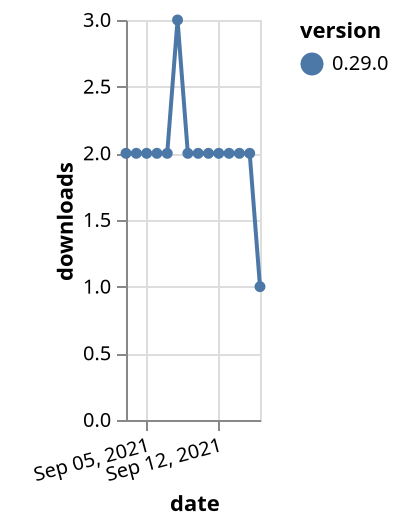 {"$schema": "https://vega.github.io/schema/vega-lite/v5.json", "description": "A simple bar chart with embedded data.", "data": {"values": [{"date": "2021-09-03", "total": 2951, "delta": 2, "version": "0.29.0"}, {"date": "2021-09-04", "total": 2953, "delta": 2, "version": "0.29.0"}, {"date": "2021-09-05", "total": 2955, "delta": 2, "version": "0.29.0"}, {"date": "2021-09-06", "total": 2957, "delta": 2, "version": "0.29.0"}, {"date": "2021-09-07", "total": 2959, "delta": 2, "version": "0.29.0"}, {"date": "2021-09-08", "total": 2962, "delta": 3, "version": "0.29.0"}, {"date": "2021-09-09", "total": 2964, "delta": 2, "version": "0.29.0"}, {"date": "2021-09-10", "total": 2966, "delta": 2, "version": "0.29.0"}, {"date": "2021-09-11", "total": 2968, "delta": 2, "version": "0.29.0"}, {"date": "2021-09-12", "total": 2970, "delta": 2, "version": "0.29.0"}, {"date": "2021-09-13", "total": 2972, "delta": 2, "version": "0.29.0"}, {"date": "2021-09-14", "total": 2974, "delta": 2, "version": "0.29.0"}, {"date": "2021-09-15", "total": 2976, "delta": 2, "version": "0.29.0"}, {"date": "2021-09-16", "total": 2977, "delta": 1, "version": "0.29.0"}]}, "width": "container", "mark": {"type": "line", "point": {"filled": true}}, "encoding": {"x": {"field": "date", "type": "temporal", "timeUnit": "yearmonthdate", "title": "date", "axis": {"labelAngle": -15}}, "y": {"field": "delta", "type": "quantitative", "title": "downloads"}, "color": {"field": "version", "type": "nominal"}, "tooltip": {"field": "delta"}}}